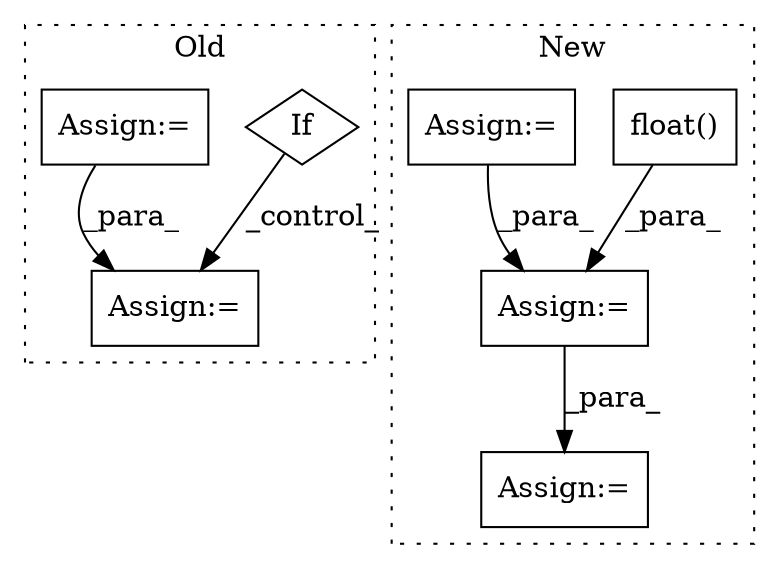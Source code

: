 digraph G {
subgraph cluster0 {
1 [label="If" a="96" s="42077,42106" l="3,23" shape="diamond"];
4 [label="Assign:=" a="68" s="42171" l="3" shape="box"];
5 [label="Assign:=" a="68" s="41891" l="3" shape="box"];
label = "Old";
style="dotted";
}
subgraph cluster1 {
2 [label="float()" a="75" s="40827" l="42" shape="box"];
3 [label="Assign:=" a="68" s="41780" l="3" shape="box"];
6 [label="Assign:=" a="68" s="41890" l="3" shape="box"];
7 [label="Assign:=" a="68" s="40236" l="3" shape="box"];
label = "New";
style="dotted";
}
1 -> 4 [label="_control_"];
2 -> 3 [label="_para_"];
3 -> 6 [label="_para_"];
5 -> 4 [label="_para_"];
7 -> 3 [label="_para_"];
}